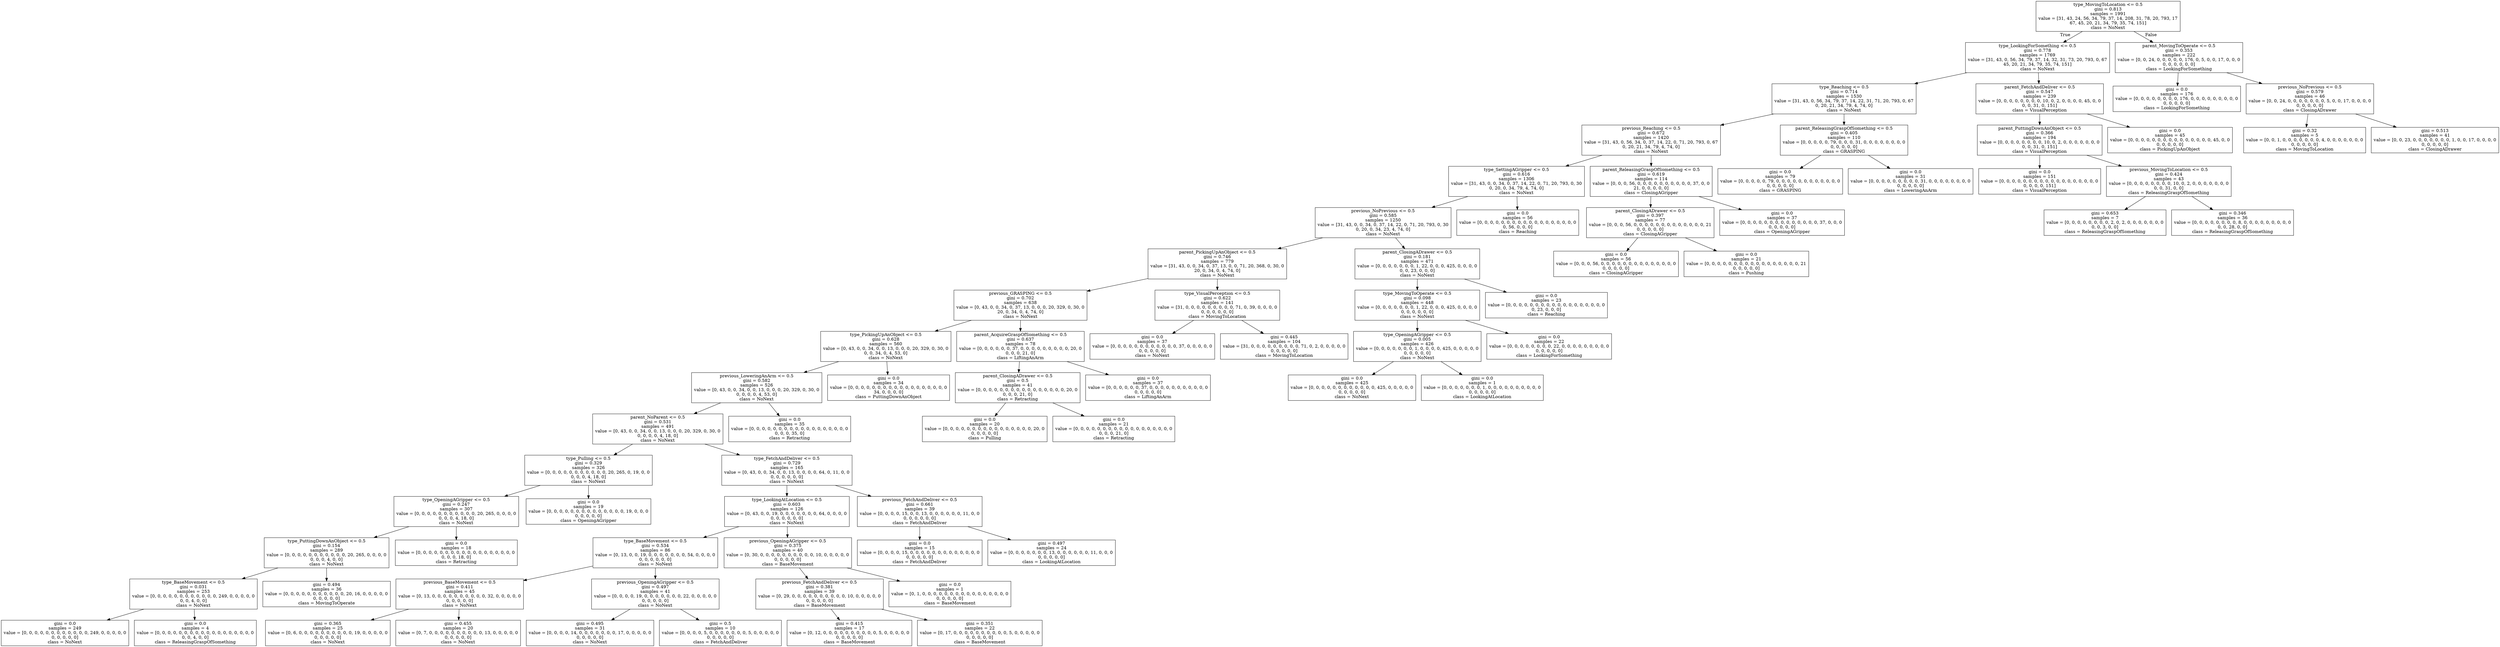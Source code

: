 digraph Tree {
node [shape=box] ;
0 [label="type_MovingToLocation <= 0.5\ngini = 0.813\nsamples = 1991\nvalue = [31, 43, 24, 56, 34, 79, 37, 14, 208, 31, 78, 20, 793, 17\n67, 45, 20, 21, 34, 79, 35, 74, 151]\nclass = NoNext"] ;
1 [label="type_LookingForSomething <= 0.5\ngini = 0.778\nsamples = 1769\nvalue = [31, 43, 0, 56, 34, 79, 37, 14, 32, 31, 73, 20, 793, 0, 67\n45, 20, 21, 34, 79, 35, 74, 151]\nclass = NoNext"] ;
0 -> 1 [labeldistance=2.5, labelangle=45, headlabel="True"] ;
3 [label="type_Reaching <= 0.5\ngini = 0.714\nsamples = 1530\nvalue = [31, 43, 0, 56, 34, 79, 37, 14, 22, 31, 71, 20, 793, 0, 67\n0, 20, 21, 34, 79, 4, 74, 0]\nclass = NoNext"] ;
1 -> 3 ;
5 [label="previous_Reaching <= 0.5\ngini = 0.672\nsamples = 1420\nvalue = [31, 43, 0, 56, 34, 0, 37, 14, 22, 0, 71, 20, 793, 0, 67\n0, 20, 21, 34, 79, 4, 74, 0]\nclass = NoNext"] ;
3 -> 5 ;
7 [label="type_SettingAGripper <= 0.5\ngini = 0.616\nsamples = 1306\nvalue = [31, 43, 0, 0, 34, 0, 37, 14, 22, 0, 71, 20, 793, 0, 30\n0, 20, 0, 34, 79, 4, 74, 0]\nclass = NoNext"] ;
5 -> 7 ;
9 [label="previous_NoPrevious <= 0.5\ngini = 0.585\nsamples = 1250\nvalue = [31, 43, 0, 0, 34, 0, 37, 14, 22, 0, 71, 20, 793, 0, 30\n0, 20, 0, 34, 23, 4, 74, 0]\nclass = NoNext"] ;
7 -> 9 ;
11 [label="parent_PickingUpAnObject <= 0.5\ngini = 0.746\nsamples = 779\nvalue = [31, 43, 0, 0, 34, 0, 37, 13, 0, 0, 71, 20, 368, 0, 30, 0\n20, 0, 34, 0, 4, 74, 0]\nclass = NoNext"] ;
9 -> 11 ;
19 [label="previous_GRASPING <= 0.5\ngini = 0.702\nsamples = 638\nvalue = [0, 43, 0, 0, 34, 0, 37, 13, 0, 0, 0, 20, 329, 0, 30, 0\n20, 0, 34, 0, 4, 74, 0]\nclass = NoNext"] ;
11 -> 19 ;
21 [label="type_PickingUpAnObject <= 0.5\ngini = 0.628\nsamples = 560\nvalue = [0, 43, 0, 0, 34, 0, 0, 13, 0, 0, 0, 20, 329, 0, 30, 0\n0, 0, 34, 0, 4, 53, 0]\nclass = NoNext"] ;
19 -> 21 ;
23 [label="previous_LoweringAnArm <= 0.5\ngini = 0.582\nsamples = 526\nvalue = [0, 43, 0, 0, 34, 0, 0, 13, 0, 0, 0, 20, 329, 0, 30, 0\n0, 0, 0, 0, 4, 53, 0]\nclass = NoNext"] ;
21 -> 23 ;
25 [label="parent_NoParent <= 0.5\ngini = 0.531\nsamples = 491\nvalue = [0, 43, 0, 0, 34, 0, 0, 13, 0, 0, 0, 20, 329, 0, 30, 0\n0, 0, 0, 0, 4, 18, 0]\nclass = NoNext"] ;
23 -> 25 ;
37 [label="type_Pulling <= 0.5\ngini = 0.329\nsamples = 326\nvalue = [0, 0, 0, 0, 0, 0, 0, 0, 0, 0, 0, 20, 265, 0, 19, 0, 0\n0, 0, 0, 4, 18, 0]\nclass = NoNext"] ;
25 -> 37 ;
39 [label="type_OpeningAGripper <= 0.5\ngini = 0.247\nsamples = 307\nvalue = [0, 0, 0, 0, 0, 0, 0, 0, 0, 0, 0, 20, 265, 0, 0, 0, 0\n0, 0, 0, 4, 18, 0]\nclass = NoNext"] ;
37 -> 39 ;
41 [label="type_PuttingDownAnObject <= 0.5\ngini = 0.154\nsamples = 289\nvalue = [0, 0, 0, 0, 0, 0, 0, 0, 0, 0, 0, 20, 265, 0, 0, 0, 0\n0, 0, 0, 4, 0, 0]\nclass = NoNext"] ;
39 -> 41 ;
49 [label="type_BaseMovement <= 0.5\ngini = 0.031\nsamples = 253\nvalue = [0, 0, 0, 0, 0, 0, 0, 0, 0, 0, 0, 0, 249, 0, 0, 0, 0, 0\n0, 0, 4, 0, 0]\nclass = NoNext"] ;
41 -> 49 ;
57 [label="gini = 0.0\nsamples = 249\nvalue = [0, 0, 0, 0, 0, 0, 0, 0, 0, 0, 0, 0, 249, 0, 0, 0, 0, 0\n0, 0, 0, 0, 0]\nclass = NoNext"] ;
49 -> 57 ;
58 [label="gini = 0.0\nsamples = 4\nvalue = [0, 0, 0, 0, 0, 0, 0, 0, 0, 0, 0, 0, 0, 0, 0, 0, 0, 0\n0, 0, 4, 0, 0]\nclass = ReleasingGraspOfSomething"] ;
49 -> 58 ;
50 [label="gini = 0.494\nsamples = 36\nvalue = [0, 0, 0, 0, 0, 0, 0, 0, 0, 0, 0, 20, 16, 0, 0, 0, 0, 0\n0, 0, 0, 0, 0]\nclass = MovingToOperate"] ;
41 -> 50 ;
42 [label="gini = 0.0\nsamples = 18\nvalue = [0, 0, 0, 0, 0, 0, 0, 0, 0, 0, 0, 0, 0, 0, 0, 0, 0, 0\n0, 0, 0, 18, 0]\nclass = Retracting"] ;
39 -> 42 ;
40 [label="gini = 0.0\nsamples = 19\nvalue = [0, 0, 0, 0, 0, 0, 0, 0, 0, 0, 0, 0, 0, 0, 19, 0, 0, 0\n0, 0, 0, 0, 0]\nclass = OpeningAGripper"] ;
37 -> 40 ;
38 [label="type_FetchAndDeliver <= 0.5\ngini = 0.729\nsamples = 165\nvalue = [0, 43, 0, 0, 34, 0, 0, 13, 0, 0, 0, 0, 64, 0, 11, 0, 0\n0, 0, 0, 0, 0, 0]\nclass = NoNext"] ;
25 -> 38 ;
51 [label="type_LookingAtLocation <= 0.5\ngini = 0.603\nsamples = 126\nvalue = [0, 43, 0, 0, 19, 0, 0, 0, 0, 0, 0, 0, 64, 0, 0, 0, 0\n0, 0, 0, 0, 0, 0]\nclass = NoNext"] ;
38 -> 51 ;
53 [label="type_BaseMovement <= 0.5\ngini = 0.534\nsamples = 86\nvalue = [0, 13, 0, 0, 19, 0, 0, 0, 0, 0, 0, 0, 54, 0, 0, 0, 0\n0, 0, 0, 0, 0, 0]\nclass = NoNext"] ;
51 -> 53 ;
59 [label="previous_BaseMovement <= 0.5\ngini = 0.411\nsamples = 45\nvalue = [0, 13, 0, 0, 0, 0, 0, 0, 0, 0, 0, 0, 32, 0, 0, 0, 0, 0\n0, 0, 0, 0, 0]\nclass = NoNext"] ;
53 -> 59 ;
67 [label="gini = 0.365\nsamples = 25\nvalue = [0, 6, 0, 0, 0, 0, 0, 0, 0, 0, 0, 0, 19, 0, 0, 0, 0, 0\n0, 0, 0, 0, 0]\nclass = NoNext"] ;
59 -> 67 ;
68 [label="gini = 0.455\nsamples = 20\nvalue = [0, 7, 0, 0, 0, 0, 0, 0, 0, 0, 0, 0, 13, 0, 0, 0, 0, 0\n0, 0, 0, 0, 0]\nclass = NoNext"] ;
59 -> 68 ;
60 [label="previous_OpeningAGripper <= 0.5\ngini = 0.497\nsamples = 41\nvalue = [0, 0, 0, 0, 19, 0, 0, 0, 0, 0, 0, 0, 22, 0, 0, 0, 0, 0\n0, 0, 0, 0, 0]\nclass = NoNext"] ;
53 -> 60 ;
73 [label="gini = 0.495\nsamples = 31\nvalue = [0, 0, 0, 0, 14, 0, 0, 0, 0, 0, 0, 0, 17, 0, 0, 0, 0, 0\n0, 0, 0, 0, 0]\nclass = NoNext"] ;
60 -> 73 ;
74 [label="gini = 0.5\nsamples = 10\nvalue = [0, 0, 0, 0, 5, 0, 0, 0, 0, 0, 0, 0, 5, 0, 0, 0, 0, 0\n0, 0, 0, 0, 0]\nclass = FetchAndDeliver"] ;
60 -> 74 ;
54 [label="previous_OpeningAGripper <= 0.5\ngini = 0.375\nsamples = 40\nvalue = [0, 30, 0, 0, 0, 0, 0, 0, 0, 0, 0, 0, 10, 0, 0, 0, 0, 0\n0, 0, 0, 0, 0]\nclass = BaseMovement"] ;
51 -> 54 ;
69 [label="previous_FetchAndDeliver <= 0.5\ngini = 0.381\nsamples = 39\nvalue = [0, 29, 0, 0, 0, 0, 0, 0, 0, 0, 0, 0, 10, 0, 0, 0, 0, 0\n0, 0, 0, 0, 0]\nclass = BaseMovement"] ;
54 -> 69 ;
71 [label="gini = 0.415\nsamples = 17\nvalue = [0, 12, 0, 0, 0, 0, 0, 0, 0, 0, 0, 0, 5, 0, 0, 0, 0, 0\n0, 0, 0, 0, 0]\nclass = BaseMovement"] ;
69 -> 71 ;
72 [label="gini = 0.351\nsamples = 22\nvalue = [0, 17, 0, 0, 0, 0, 0, 0, 0, 0, 0, 0, 5, 0, 0, 0, 0, 0\n0, 0, 0, 0, 0]\nclass = BaseMovement"] ;
69 -> 72 ;
70 [label="gini = 0.0\nsamples = 1\nvalue = [0, 1, 0, 0, 0, 0, 0, 0, 0, 0, 0, 0, 0, 0, 0, 0, 0, 0\n0, 0, 0, 0, 0]\nclass = BaseMovement"] ;
54 -> 70 ;
52 [label="previous_FetchAndDeliver <= 0.5\ngini = 0.661\nsamples = 39\nvalue = [0, 0, 0, 0, 15, 0, 0, 13, 0, 0, 0, 0, 0, 0, 11, 0, 0\n0, 0, 0, 0, 0, 0]\nclass = FetchAndDeliver"] ;
38 -> 52 ;
55 [label="gini = 0.0\nsamples = 15\nvalue = [0, 0, 0, 0, 15, 0, 0, 0, 0, 0, 0, 0, 0, 0, 0, 0, 0, 0\n0, 0, 0, 0, 0]\nclass = FetchAndDeliver"] ;
52 -> 55 ;
56 [label="gini = 0.497\nsamples = 24\nvalue = [0, 0, 0, 0, 0, 0, 0, 13, 0, 0, 0, 0, 0, 0, 11, 0, 0, 0\n0, 0, 0, 0, 0]\nclass = LookingAtLocation"] ;
52 -> 56 ;
26 [label="gini = 0.0\nsamples = 35\nvalue = [0, 0, 0, 0, 0, 0, 0, 0, 0, 0, 0, 0, 0, 0, 0, 0, 0, 0\n0, 0, 0, 35, 0]\nclass = Retracting"] ;
23 -> 26 ;
24 [label="gini = 0.0\nsamples = 34\nvalue = [0, 0, 0, 0, 0, 0, 0, 0, 0, 0, 0, 0, 0, 0, 0, 0, 0, 0\n34, 0, 0, 0, 0]\nclass = PuttingDownAnObject"] ;
21 -> 24 ;
22 [label="parent_AcquireGraspOfSomething <= 0.5\ngini = 0.637\nsamples = 78\nvalue = [0, 0, 0, 0, 0, 0, 37, 0, 0, 0, 0, 0, 0, 0, 0, 0, 20, 0\n0, 0, 0, 21, 0]\nclass = LiftingAnArm"] ;
19 -> 22 ;
45 [label="parent_ClosingADrawer <= 0.5\ngini = 0.5\nsamples = 41\nvalue = [0, 0, 0, 0, 0, 0, 0, 0, 0, 0, 0, 0, 0, 0, 0, 0, 20, 0\n0, 0, 0, 21, 0]\nclass = Retracting"] ;
22 -> 45 ;
47 [label="gini = 0.0\nsamples = 20\nvalue = [0, 0, 0, 0, 0, 0, 0, 0, 0, 0, 0, 0, 0, 0, 0, 0, 20, 0\n0, 0, 0, 0, 0]\nclass = Pulling"] ;
45 -> 47 ;
48 [label="gini = 0.0\nsamples = 21\nvalue = [0, 0, 0, 0, 0, 0, 0, 0, 0, 0, 0, 0, 0, 0, 0, 0, 0, 0\n0, 0, 0, 21, 0]\nclass = Retracting"] ;
45 -> 48 ;
46 [label="gini = 0.0\nsamples = 37\nvalue = [0, 0, 0, 0, 0, 0, 37, 0, 0, 0, 0, 0, 0, 0, 0, 0, 0, 0\n0, 0, 0, 0, 0]\nclass = LiftingAnArm"] ;
22 -> 46 ;
20 [label="type_VisualPerception <= 0.5\ngini = 0.622\nsamples = 141\nvalue = [31, 0, 0, 0, 0, 0, 0, 0, 0, 0, 71, 0, 39, 0, 0, 0, 0\n0, 0, 0, 0, 0, 0]\nclass = MovingToLocation"] ;
11 -> 20 ;
33 [label="gini = 0.0\nsamples = 37\nvalue = [0, 0, 0, 0, 0, 0, 0, 0, 0, 0, 0, 0, 37, 0, 0, 0, 0, 0\n0, 0, 0, 0, 0]\nclass = NoNext"] ;
20 -> 33 ;
34 [label="gini = 0.445\nsamples = 104\nvalue = [31, 0, 0, 0, 0, 0, 0, 0, 0, 0, 71, 0, 2, 0, 0, 0, 0, 0\n0, 0, 0, 0, 0]\nclass = MovingToLocation"] ;
20 -> 34 ;
12 [label="parent_ClosingADrawer <= 0.5\ngini = 0.181\nsamples = 471\nvalue = [0, 0, 0, 0, 0, 0, 0, 1, 22, 0, 0, 0, 425, 0, 0, 0, 0\n0, 0, 23, 0, 0, 0]\nclass = NoNext"] ;
9 -> 12 ;
29 [label="type_MovingToOperate <= 0.5\ngini = 0.098\nsamples = 448\nvalue = [0, 0, 0, 0, 0, 0, 0, 1, 22, 0, 0, 0, 425, 0, 0, 0, 0\n0, 0, 0, 0, 0, 0]\nclass = NoNext"] ;
12 -> 29 ;
31 [label="type_OpeningAGripper <= 0.5\ngini = 0.005\nsamples = 426\nvalue = [0, 0, 0, 0, 0, 0, 0, 1, 0, 0, 0, 0, 425, 0, 0, 0, 0, 0\n0, 0, 0, 0, 0]\nclass = NoNext"] ;
29 -> 31 ;
63 [label="gini = 0.0\nsamples = 425\nvalue = [0, 0, 0, 0, 0, 0, 0, 0, 0, 0, 0, 0, 425, 0, 0, 0, 0, 0\n0, 0, 0, 0, 0]\nclass = NoNext"] ;
31 -> 63 ;
64 [label="gini = 0.0\nsamples = 1\nvalue = [0, 0, 0, 0, 0, 0, 0, 1, 0, 0, 0, 0, 0, 0, 0, 0, 0, 0\n0, 0, 0, 0, 0]\nclass = LookingAtLocation"] ;
31 -> 64 ;
32 [label="gini = 0.0\nsamples = 22\nvalue = [0, 0, 0, 0, 0, 0, 0, 0, 22, 0, 0, 0, 0, 0, 0, 0, 0, 0\n0, 0, 0, 0, 0]\nclass = LookingForSomething"] ;
29 -> 32 ;
30 [label="gini = 0.0\nsamples = 23\nvalue = [0, 0, 0, 0, 0, 0, 0, 0, 0, 0, 0, 0, 0, 0, 0, 0, 0, 0\n0, 23, 0, 0, 0]\nclass = Reaching"] ;
12 -> 30 ;
10 [label="gini = 0.0\nsamples = 56\nvalue = [0, 0, 0, 0, 0, 0, 0, 0, 0, 0, 0, 0, 0, 0, 0, 0, 0, 0\n0, 56, 0, 0, 0]\nclass = Reaching"] ;
7 -> 10 ;
8 [label="parent_ReleasingGraspOfSomething <= 0.5\ngini = 0.619\nsamples = 114\nvalue = [0, 0, 0, 56, 0, 0, 0, 0, 0, 0, 0, 0, 0, 0, 37, 0, 0\n21, 0, 0, 0, 0, 0]\nclass = ClosingAGripper"] ;
5 -> 8 ;
35 [label="parent_ClosingADrawer <= 0.5\ngini = 0.397\nsamples = 77\nvalue = [0, 0, 0, 56, 0, 0, 0, 0, 0, 0, 0, 0, 0, 0, 0, 0, 0, 21\n0, 0, 0, 0, 0]\nclass = ClosingAGripper"] ;
8 -> 35 ;
43 [label="gini = 0.0\nsamples = 56\nvalue = [0, 0, 0, 56, 0, 0, 0, 0, 0, 0, 0, 0, 0, 0, 0, 0, 0, 0\n0, 0, 0, 0, 0]\nclass = ClosingAGripper"] ;
35 -> 43 ;
44 [label="gini = 0.0\nsamples = 21\nvalue = [0, 0, 0, 0, 0, 0, 0, 0, 0, 0, 0, 0, 0, 0, 0, 0, 0, 21\n0, 0, 0, 0, 0]\nclass = Pushing"] ;
35 -> 44 ;
36 [label="gini = 0.0\nsamples = 37\nvalue = [0, 0, 0, 0, 0, 0, 0, 0, 0, 0, 0, 0, 0, 0, 37, 0, 0, 0\n0, 0, 0, 0, 0]\nclass = OpeningAGripper"] ;
8 -> 36 ;
6 [label="parent_ReleasingGraspOfSomething <= 0.5\ngini = 0.405\nsamples = 110\nvalue = [0, 0, 0, 0, 0, 79, 0, 0, 0, 31, 0, 0, 0, 0, 0, 0, 0, 0\n0, 0, 0, 0, 0]\nclass = GRASPING"] ;
3 -> 6 ;
27 [label="gini = 0.0\nsamples = 79\nvalue = [0, 0, 0, 0, 0, 79, 0, 0, 0, 0, 0, 0, 0, 0, 0, 0, 0, 0\n0, 0, 0, 0, 0]\nclass = GRASPING"] ;
6 -> 27 ;
28 [label="gini = 0.0\nsamples = 31\nvalue = [0, 0, 0, 0, 0, 0, 0, 0, 0, 31, 0, 0, 0, 0, 0, 0, 0, 0\n0, 0, 0, 0, 0]\nclass = LoweringAnArm"] ;
6 -> 28 ;
4 [label="parent_FetchAndDeliver <= 0.5\ngini = 0.547\nsamples = 239\nvalue = [0, 0, 0, 0, 0, 0, 0, 0, 10, 0, 2, 0, 0, 0, 0, 45, 0, 0\n0, 0, 31, 0, 151]\nclass = VisualPerception"] ;
1 -> 4 ;
13 [label="parent_PuttingDownAnObject <= 0.5\ngini = 0.366\nsamples = 194\nvalue = [0, 0, 0, 0, 0, 0, 0, 0, 10, 0, 2, 0, 0, 0, 0, 0, 0, 0\n0, 0, 31, 0, 151]\nclass = VisualPerception"] ;
4 -> 13 ;
15 [label="gini = 0.0\nsamples = 151\nvalue = [0, 0, 0, 0, 0, 0, 0, 0, 0, 0, 0, 0, 0, 0, 0, 0, 0, 0\n0, 0, 0, 0, 151]\nclass = VisualPerception"] ;
13 -> 15 ;
16 [label="previous_MovingToLocation <= 0.5\ngini = 0.424\nsamples = 43\nvalue = [0, 0, 0, 0, 0, 0, 0, 0, 10, 0, 2, 0, 0, 0, 0, 0, 0, 0\n0, 0, 31, 0, 0]\nclass = ReleasingGraspOfSomething"] ;
13 -> 16 ;
65 [label="gini = 0.653\nsamples = 7\nvalue = [0, 0, 0, 0, 0, 0, 0, 0, 2, 0, 2, 0, 0, 0, 0, 0, 0, 0\n0, 0, 3, 0, 0]\nclass = ReleasingGraspOfSomething"] ;
16 -> 65 ;
66 [label="gini = 0.346\nsamples = 36\nvalue = [0, 0, 0, 0, 0, 0, 0, 0, 8, 0, 0, 0, 0, 0, 0, 0, 0, 0\n0, 0, 28, 0, 0]\nclass = ReleasingGraspOfSomething"] ;
16 -> 66 ;
14 [label="gini = 0.0\nsamples = 45\nvalue = [0, 0, 0, 0, 0, 0, 0, 0, 0, 0, 0, 0, 0, 0, 0, 45, 0, 0\n0, 0, 0, 0, 0]\nclass = PickingUpAnObject"] ;
4 -> 14 ;
2 [label="parent_MovingToOperate <= 0.5\ngini = 0.353\nsamples = 222\nvalue = [0, 0, 24, 0, 0, 0, 0, 0, 176, 0, 5, 0, 0, 17, 0, 0, 0\n0, 0, 0, 0, 0, 0]\nclass = LookingForSomething"] ;
0 -> 2 [labeldistance=2.5, labelangle=-45, headlabel="False"] ;
17 [label="gini = 0.0\nsamples = 176\nvalue = [0, 0, 0, 0, 0, 0, 0, 0, 176, 0, 0, 0, 0, 0, 0, 0, 0, 0\n0, 0, 0, 0, 0]\nclass = LookingForSomething"] ;
2 -> 17 ;
18 [label="previous_NoPrevious <= 0.5\ngini = 0.579\nsamples = 46\nvalue = [0, 0, 24, 0, 0, 0, 0, 0, 0, 0, 5, 0, 0, 17, 0, 0, 0, 0\n0, 0, 0, 0, 0]\nclass = ClosingADrawer"] ;
2 -> 18 ;
61 [label="gini = 0.32\nsamples = 5\nvalue = [0, 0, 1, 0, 0, 0, 0, 0, 0, 0, 4, 0, 0, 0, 0, 0, 0, 0\n0, 0, 0, 0, 0]\nclass = MovingToLocation"] ;
18 -> 61 ;
62 [label="gini = 0.513\nsamples = 41\nvalue = [0, 0, 23, 0, 0, 0, 0, 0, 0, 0, 1, 0, 0, 17, 0, 0, 0, 0\n0, 0, 0, 0, 0]\nclass = ClosingADrawer"] ;
18 -> 62 ;
}